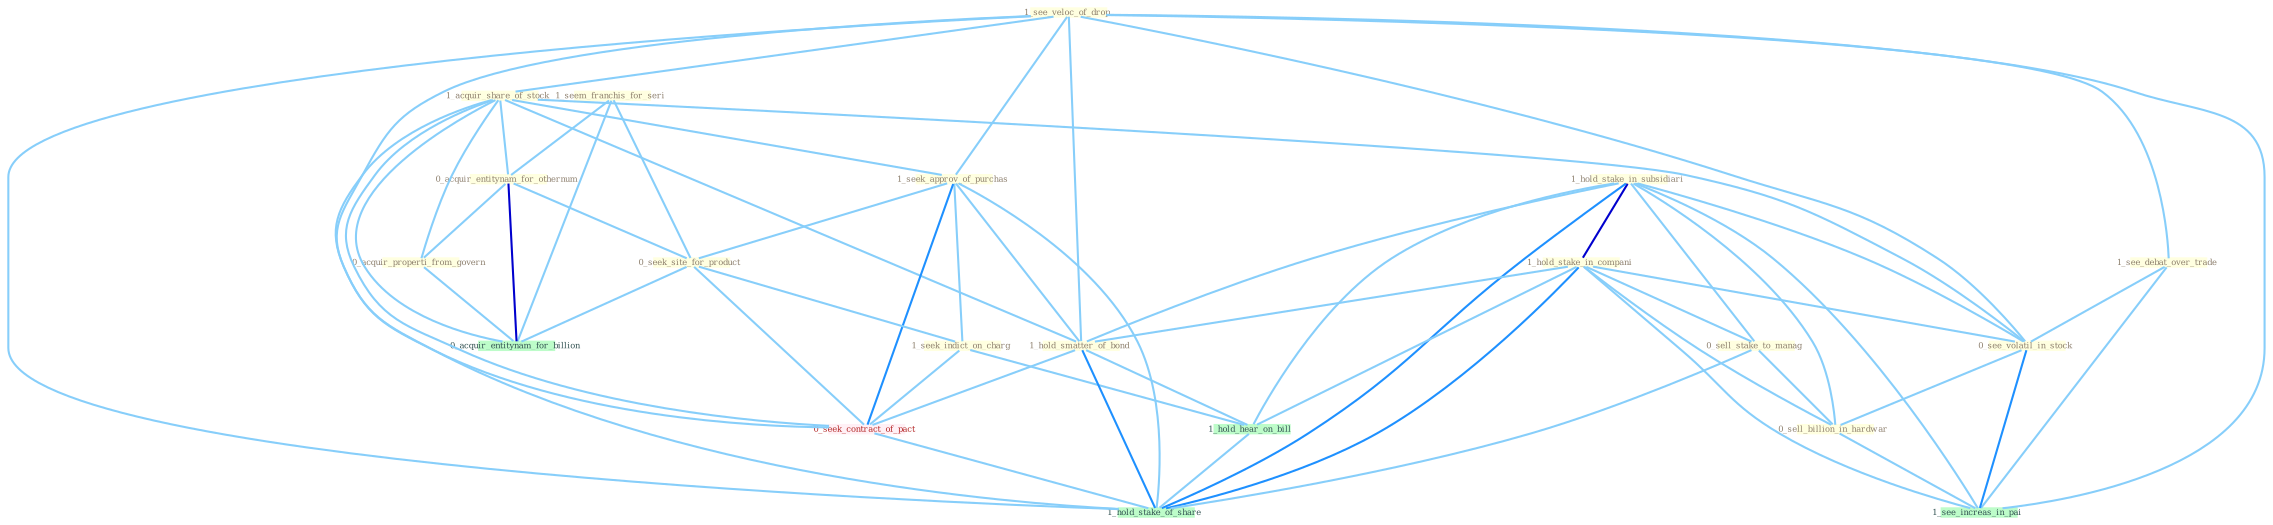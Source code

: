 Graph G{ 
    node
    [shape=polygon,style=filled,width=.5,height=.06,color="#BDFCC9",fixedsize=true,fontsize=4,
    fontcolor="#2f4f4f"];
    {node
    [color="#ffffe0", fontcolor="#8b7d6b"] "1_see_veloc_of_drop " "1_see_debat_over_trade " "1_seem_franchis_for_seri " "1_hold_stake_in_subsidiari " "1_acquir_share_of_stock " "1_hold_stake_in_compani " "0_see_volatil_in_stock " "0_acquir_entitynam_for_othernum " "1_seek_approv_of_purchas " "0_seek_site_for_product " "0_sell_stake_to_manag " "0_acquir_properti_from_govern " "1_seek_indict_on_charg " "1_hold_smatter_of_bond " "0_sell_billion_in_hardwar "}
{node [color="#fff0f5", fontcolor="#b22222"] "0_seek_contract_of_pact "}
edge [color="#B0E2FF"];

	"1_see_veloc_of_drop " -- "1_see_debat_over_trade " [w="1", color="#87cefa" ];
	"1_see_veloc_of_drop " -- "1_acquir_share_of_stock " [w="1", color="#87cefa" ];
	"1_see_veloc_of_drop " -- "0_see_volatil_in_stock " [w="1", color="#87cefa" ];
	"1_see_veloc_of_drop " -- "1_seek_approv_of_purchas " [w="1", color="#87cefa" ];
	"1_see_veloc_of_drop " -- "1_hold_smatter_of_bond " [w="1", color="#87cefa" ];
	"1_see_veloc_of_drop " -- "0_seek_contract_of_pact " [w="1", color="#87cefa" ];
	"1_see_veloc_of_drop " -- "1_see_increas_in_pai " [w="1", color="#87cefa" ];
	"1_see_veloc_of_drop " -- "1_hold_stake_of_share " [w="1", color="#87cefa" ];
	"1_see_debat_over_trade " -- "0_see_volatil_in_stock " [w="1", color="#87cefa" ];
	"1_see_debat_over_trade " -- "1_see_increas_in_pai " [w="1", color="#87cefa" ];
	"1_seem_franchis_for_seri " -- "0_acquir_entitynam_for_othernum " [w="1", color="#87cefa" ];
	"1_seem_franchis_for_seri " -- "0_seek_site_for_product " [w="1", color="#87cefa" ];
	"1_seem_franchis_for_seri " -- "0_acquir_entitynam_for_billion " [w="1", color="#87cefa" ];
	"1_hold_stake_in_subsidiari " -- "1_hold_stake_in_compani " [w="3", color="#0000cd" , len=0.6];
	"1_hold_stake_in_subsidiari " -- "0_see_volatil_in_stock " [w="1", color="#87cefa" ];
	"1_hold_stake_in_subsidiari " -- "0_sell_stake_to_manag " [w="1", color="#87cefa" ];
	"1_hold_stake_in_subsidiari " -- "1_hold_smatter_of_bond " [w="1", color="#87cefa" ];
	"1_hold_stake_in_subsidiari " -- "0_sell_billion_in_hardwar " [w="1", color="#87cefa" ];
	"1_hold_stake_in_subsidiari " -- "1_see_increas_in_pai " [w="1", color="#87cefa" ];
	"1_hold_stake_in_subsidiari " -- "1_hold_hear_on_bill " [w="1", color="#87cefa" ];
	"1_hold_stake_in_subsidiari " -- "1_hold_stake_of_share " [w="2", color="#1e90ff" , len=0.8];
	"1_acquir_share_of_stock " -- "0_see_volatil_in_stock " [w="1", color="#87cefa" ];
	"1_acquir_share_of_stock " -- "0_acquir_entitynam_for_othernum " [w="1", color="#87cefa" ];
	"1_acquir_share_of_stock " -- "1_seek_approv_of_purchas " [w="1", color="#87cefa" ];
	"1_acquir_share_of_stock " -- "0_acquir_properti_from_govern " [w="1", color="#87cefa" ];
	"1_acquir_share_of_stock " -- "1_hold_smatter_of_bond " [w="1", color="#87cefa" ];
	"1_acquir_share_of_stock " -- "0_seek_contract_of_pact " [w="1", color="#87cefa" ];
	"1_acquir_share_of_stock " -- "0_acquir_entitynam_for_billion " [w="1", color="#87cefa" ];
	"1_acquir_share_of_stock " -- "1_hold_stake_of_share " [w="1", color="#87cefa" ];
	"1_hold_stake_in_compani " -- "0_see_volatil_in_stock " [w="1", color="#87cefa" ];
	"1_hold_stake_in_compani " -- "0_sell_stake_to_manag " [w="1", color="#87cefa" ];
	"1_hold_stake_in_compani " -- "1_hold_smatter_of_bond " [w="1", color="#87cefa" ];
	"1_hold_stake_in_compani " -- "0_sell_billion_in_hardwar " [w="1", color="#87cefa" ];
	"1_hold_stake_in_compani " -- "1_see_increas_in_pai " [w="1", color="#87cefa" ];
	"1_hold_stake_in_compani " -- "1_hold_hear_on_bill " [w="1", color="#87cefa" ];
	"1_hold_stake_in_compani " -- "1_hold_stake_of_share " [w="2", color="#1e90ff" , len=0.8];
	"0_see_volatil_in_stock " -- "0_sell_billion_in_hardwar " [w="1", color="#87cefa" ];
	"0_see_volatil_in_stock " -- "1_see_increas_in_pai " [w="2", color="#1e90ff" , len=0.8];
	"0_acquir_entitynam_for_othernum " -- "0_seek_site_for_product " [w="1", color="#87cefa" ];
	"0_acquir_entitynam_for_othernum " -- "0_acquir_properti_from_govern " [w="1", color="#87cefa" ];
	"0_acquir_entitynam_for_othernum " -- "0_acquir_entitynam_for_billion " [w="3", color="#0000cd" , len=0.6];
	"1_seek_approv_of_purchas " -- "0_seek_site_for_product " [w="1", color="#87cefa" ];
	"1_seek_approv_of_purchas " -- "1_seek_indict_on_charg " [w="1", color="#87cefa" ];
	"1_seek_approv_of_purchas " -- "1_hold_smatter_of_bond " [w="1", color="#87cefa" ];
	"1_seek_approv_of_purchas " -- "0_seek_contract_of_pact " [w="2", color="#1e90ff" , len=0.8];
	"1_seek_approv_of_purchas " -- "1_hold_stake_of_share " [w="1", color="#87cefa" ];
	"0_seek_site_for_product " -- "1_seek_indict_on_charg " [w="1", color="#87cefa" ];
	"0_seek_site_for_product " -- "0_seek_contract_of_pact " [w="1", color="#87cefa" ];
	"0_seek_site_for_product " -- "0_acquir_entitynam_for_billion " [w="1", color="#87cefa" ];
	"0_sell_stake_to_manag " -- "0_sell_billion_in_hardwar " [w="1", color="#87cefa" ];
	"0_sell_stake_to_manag " -- "1_hold_stake_of_share " [w="1", color="#87cefa" ];
	"0_acquir_properti_from_govern " -- "0_acquir_entitynam_for_billion " [w="1", color="#87cefa" ];
	"1_seek_indict_on_charg " -- "0_seek_contract_of_pact " [w="1", color="#87cefa" ];
	"1_seek_indict_on_charg " -- "1_hold_hear_on_bill " [w="1", color="#87cefa" ];
	"1_hold_smatter_of_bond " -- "0_seek_contract_of_pact " [w="1", color="#87cefa" ];
	"1_hold_smatter_of_bond " -- "1_hold_hear_on_bill " [w="1", color="#87cefa" ];
	"1_hold_smatter_of_bond " -- "1_hold_stake_of_share " [w="2", color="#1e90ff" , len=0.8];
	"0_sell_billion_in_hardwar " -- "1_see_increas_in_pai " [w="1", color="#87cefa" ];
	"0_seek_contract_of_pact " -- "1_hold_stake_of_share " [w="1", color="#87cefa" ];
	"1_hold_hear_on_bill " -- "1_hold_stake_of_share " [w="1", color="#87cefa" ];
}